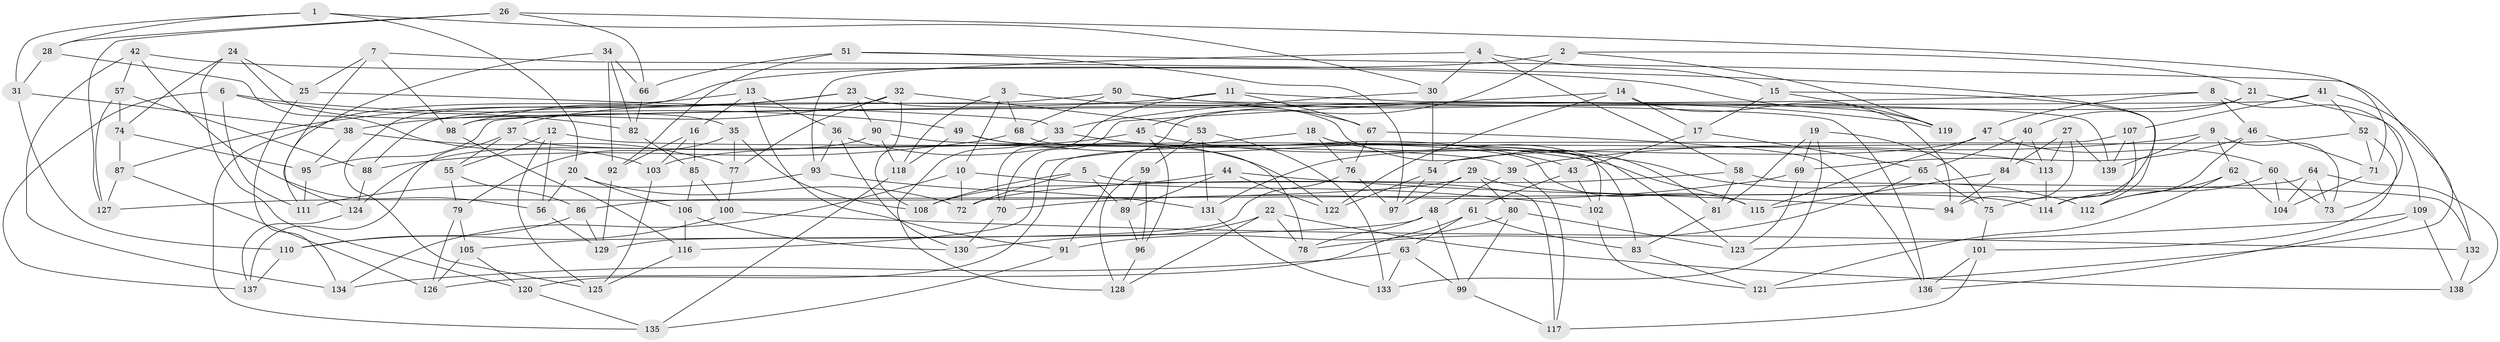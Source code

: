 // Generated by graph-tools (version 1.1) at 2025/50/03/09/25 03:50:52]
// undirected, 139 vertices, 278 edges
graph export_dot {
graph [start="1"]
  node [color=gray90,style=filled];
  1;
  2;
  3;
  4;
  5;
  6;
  7;
  8;
  9;
  10;
  11;
  12;
  13;
  14;
  15;
  16;
  17;
  18;
  19;
  20;
  21;
  22;
  23;
  24;
  25;
  26;
  27;
  28;
  29;
  30;
  31;
  32;
  33;
  34;
  35;
  36;
  37;
  38;
  39;
  40;
  41;
  42;
  43;
  44;
  45;
  46;
  47;
  48;
  49;
  50;
  51;
  52;
  53;
  54;
  55;
  56;
  57;
  58;
  59;
  60;
  61;
  62;
  63;
  64;
  65;
  66;
  67;
  68;
  69;
  70;
  71;
  72;
  73;
  74;
  75;
  76;
  77;
  78;
  79;
  80;
  81;
  82;
  83;
  84;
  85;
  86;
  87;
  88;
  89;
  90;
  91;
  92;
  93;
  94;
  95;
  96;
  97;
  98;
  99;
  100;
  101;
  102;
  103;
  104;
  105;
  106;
  107;
  108;
  109;
  110;
  111;
  112;
  113;
  114;
  115;
  116;
  117;
  118;
  119;
  120;
  121;
  122;
  123;
  124;
  125;
  126;
  127;
  128;
  129;
  130;
  131;
  132;
  133;
  134;
  135;
  136;
  137;
  138;
  139;
  1 -- 31;
  1 -- 28;
  1 -- 20;
  1 -- 30;
  2 -- 119;
  2 -- 45;
  2 -- 125;
  2 -- 21;
  3 -- 68;
  3 -- 67;
  3 -- 118;
  3 -- 10;
  4 -- 15;
  4 -- 58;
  4 -- 93;
  4 -- 30;
  5 -- 89;
  5 -- 117;
  5 -- 108;
  5 -- 72;
  6 -- 111;
  6 -- 82;
  6 -- 49;
  6 -- 137;
  7 -- 75;
  7 -- 98;
  7 -- 25;
  7 -- 124;
  8 -- 98;
  8 -- 109;
  8 -- 46;
  8 -- 47;
  9 -- 73;
  9 -- 139;
  9 -- 62;
  9 -- 39;
  10 -- 72;
  10 -- 134;
  10 -- 102;
  11 -- 37;
  11 -- 67;
  11 -- 139;
  11 -- 70;
  12 -- 55;
  12 -- 125;
  12 -- 39;
  12 -- 56;
  13 -- 91;
  13 -- 16;
  13 -- 36;
  13 -- 135;
  14 -- 122;
  14 -- 94;
  14 -- 17;
  14 -- 70;
  15 -- 17;
  15 -- 119;
  15 -- 112;
  16 -- 103;
  16 -- 92;
  16 -- 85;
  17 -- 65;
  17 -- 43;
  18 -- 102;
  18 -- 76;
  18 -- 116;
  18 -- 123;
  19 -- 69;
  19 -- 133;
  19 -- 75;
  19 -- 81;
  20 -- 72;
  20 -- 106;
  20 -- 56;
  21 -- 73;
  21 -- 91;
  21 -- 40;
  22 -- 78;
  22 -- 138;
  22 -- 128;
  22 -- 130;
  23 -- 90;
  23 -- 81;
  23 -- 98;
  23 -- 87;
  24 -- 35;
  24 -- 25;
  24 -- 120;
  24 -- 74;
  25 -- 33;
  25 -- 134;
  26 -- 28;
  26 -- 127;
  26 -- 66;
  26 -- 71;
  27 -- 139;
  27 -- 113;
  27 -- 84;
  27 -- 94;
  28 -- 103;
  28 -- 31;
  29 -- 80;
  29 -- 97;
  29 -- 127;
  29 -- 114;
  30 -- 33;
  30 -- 54;
  31 -- 38;
  31 -- 110;
  32 -- 53;
  32 -- 108;
  32 -- 38;
  32 -- 77;
  33 -- 43;
  33 -- 128;
  34 -- 92;
  34 -- 66;
  34 -- 111;
  34 -- 82;
  35 -- 77;
  35 -- 79;
  35 -- 108;
  36 -- 130;
  36 -- 122;
  36 -- 93;
  37 -- 115;
  37 -- 137;
  37 -- 55;
  38 -- 95;
  38 -- 77;
  39 -- 117;
  39 -- 48;
  40 -- 113;
  40 -- 65;
  40 -- 84;
  41 -- 107;
  41 -- 52;
  41 -- 95;
  41 -- 132;
  42 -- 56;
  42 -- 57;
  42 -- 134;
  42 -- 119;
  43 -- 61;
  43 -- 102;
  44 -- 94;
  44 -- 89;
  44 -- 108;
  44 -- 122;
  45 -- 103;
  45 -- 112;
  45 -- 96;
  46 -- 112;
  46 -- 71;
  46 -- 69;
  47 -- 60;
  47 -- 131;
  47 -- 115;
  48 -- 105;
  48 -- 99;
  48 -- 78;
  49 -- 115;
  49 -- 78;
  49 -- 118;
  50 -- 119;
  50 -- 136;
  50 -- 68;
  50 -- 88;
  51 -- 97;
  51 -- 121;
  51 -- 66;
  51 -- 92;
  52 -- 101;
  52 -- 71;
  52 -- 54;
  53 -- 131;
  53 -- 59;
  53 -- 133;
  54 -- 122;
  54 -- 97;
  55 -- 86;
  55 -- 79;
  56 -- 129;
  57 -- 74;
  57 -- 127;
  57 -- 88;
  58 -- 81;
  58 -- 132;
  58 -- 72;
  59 -- 128;
  59 -- 96;
  59 -- 89;
  60 -- 104;
  60 -- 73;
  60 -- 114;
  61 -- 83;
  61 -- 63;
  61 -- 126;
  62 -- 121;
  62 -- 112;
  62 -- 104;
  63 -- 99;
  63 -- 133;
  63 -- 134;
  64 -- 138;
  64 -- 73;
  64 -- 86;
  64 -- 104;
  65 -- 75;
  65 -- 78;
  66 -- 82;
  67 -- 76;
  67 -- 136;
  68 -- 83;
  68 -- 88;
  69 -- 70;
  69 -- 123;
  70 -- 130;
  71 -- 104;
  74 -- 95;
  74 -- 87;
  75 -- 101;
  76 -- 97;
  76 -- 129;
  77 -- 100;
  79 -- 126;
  79 -- 105;
  80 -- 99;
  80 -- 123;
  80 -- 91;
  81 -- 83;
  82 -- 85;
  83 -- 121;
  84 -- 94;
  84 -- 115;
  85 -- 106;
  85 -- 100;
  86 -- 110;
  86 -- 129;
  87 -- 127;
  87 -- 126;
  88 -- 124;
  89 -- 96;
  90 -- 124;
  90 -- 113;
  90 -- 118;
  91 -- 135;
  92 -- 129;
  93 -- 131;
  93 -- 111;
  95 -- 111;
  96 -- 128;
  98 -- 116;
  99 -- 117;
  100 -- 110;
  100 -- 132;
  101 -- 136;
  101 -- 117;
  102 -- 121;
  103 -- 125;
  105 -- 126;
  105 -- 120;
  106 -- 116;
  106 -- 130;
  107 -- 114;
  107 -- 139;
  107 -- 120;
  109 -- 136;
  109 -- 123;
  109 -- 138;
  110 -- 137;
  113 -- 114;
  116 -- 125;
  118 -- 135;
  120 -- 135;
  124 -- 137;
  131 -- 133;
  132 -- 138;
}
